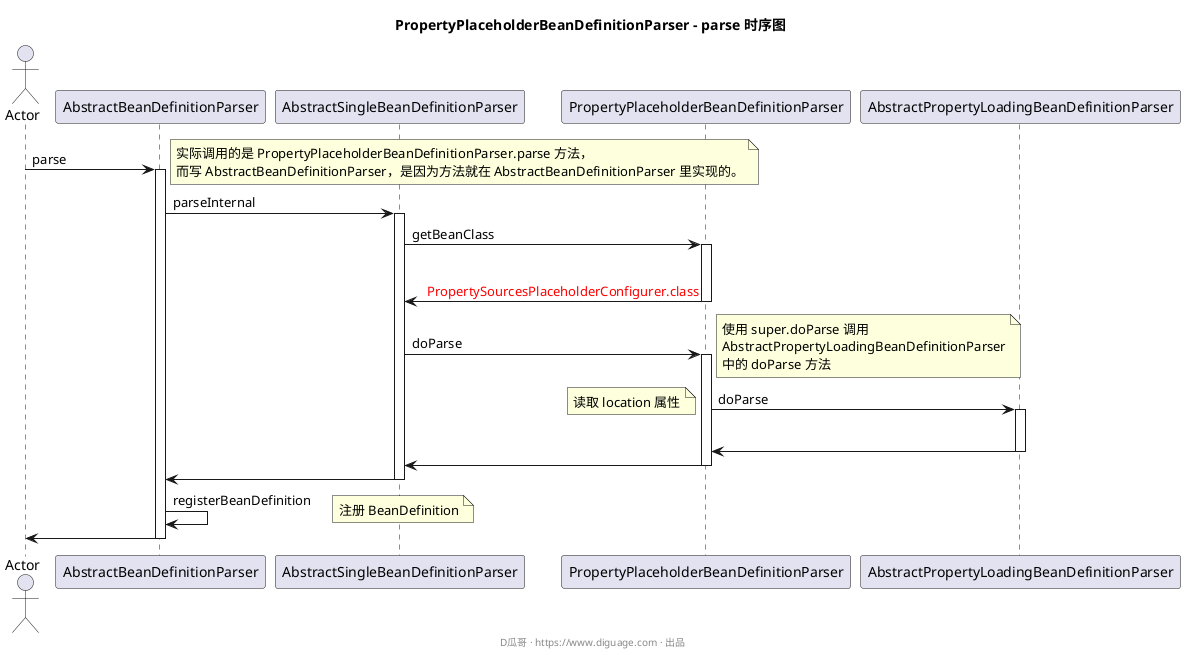 @startuml
skinparam defaultMonospacedFontName Source Code Pro
skinparam sequenceMessageAlign direction

title **""PropertyPlaceholderBeanDefinitionParser - parse"" 时序图 **

actor Actor

Actor -> AbstractBeanDefinitionParser: parse
activate AbstractBeanDefinitionParser
note right: 实际调用的是 ""PropertyPlaceholderBeanDefinitionParser.parse"" 方法，\n而写 ""AbstractBeanDefinitionParser""，是因为方法就在 ""AbstractBeanDefinitionParser"" 里实现的。

    AbstractBeanDefinitionParser -> AbstractSingleBeanDefinitionParser: parseInternal
    activate AbstractSingleBeanDefinitionParser

        AbstractSingleBeanDefinitionParser -> PropertyPlaceholderBeanDefinitionParser:getBeanClass
        activate PropertyPlaceholderBeanDefinitionParser
        |||
        AbstractSingleBeanDefinitionParser <- PropertyPlaceholderBeanDefinitionParser:<font color=red>PropertySourcesPlaceholderConfigurer.class</font>
        deactivate PropertyPlaceholderBeanDefinitionParser

        AbstractSingleBeanDefinitionParser -> PropertyPlaceholderBeanDefinitionParser:doParse
        activate PropertyPlaceholderBeanDefinitionParser
        note right: 使用 ""super.doParse"" 调用\n""AbstractPropertyLoadingBeanDefinitionParser""\n中的 ""doParse"" 方法

            PropertyPlaceholderBeanDefinitionParser -> AbstractPropertyLoadingBeanDefinitionParser:doParse
            activate AbstractPropertyLoadingBeanDefinitionParser
            note left: 读取 ""location"" 属性
            |||
            PropertyPlaceholderBeanDefinitionParser <- AbstractPropertyLoadingBeanDefinitionParser
            deactivate AbstractPropertyLoadingBeanDefinitionParser

        AbstractSingleBeanDefinitionParser <- PropertyPlaceholderBeanDefinitionParser
        deactivate PropertyPlaceholderBeanDefinitionParser

    AbstractBeanDefinitionParser <- AbstractSingleBeanDefinitionParser
    deactivate AbstractSingleBeanDefinitionParser

    AbstractBeanDefinitionParser -> AbstractBeanDefinitionParser:registerBeanDefinition
    note right: 注册 ""BeanDefinition""

Actor <- AbstractBeanDefinitionParser
deactivate AbstractBeanDefinitionParser


footer D瓜哥 · ""https://www.diguage.com"" · 出品
@enduml